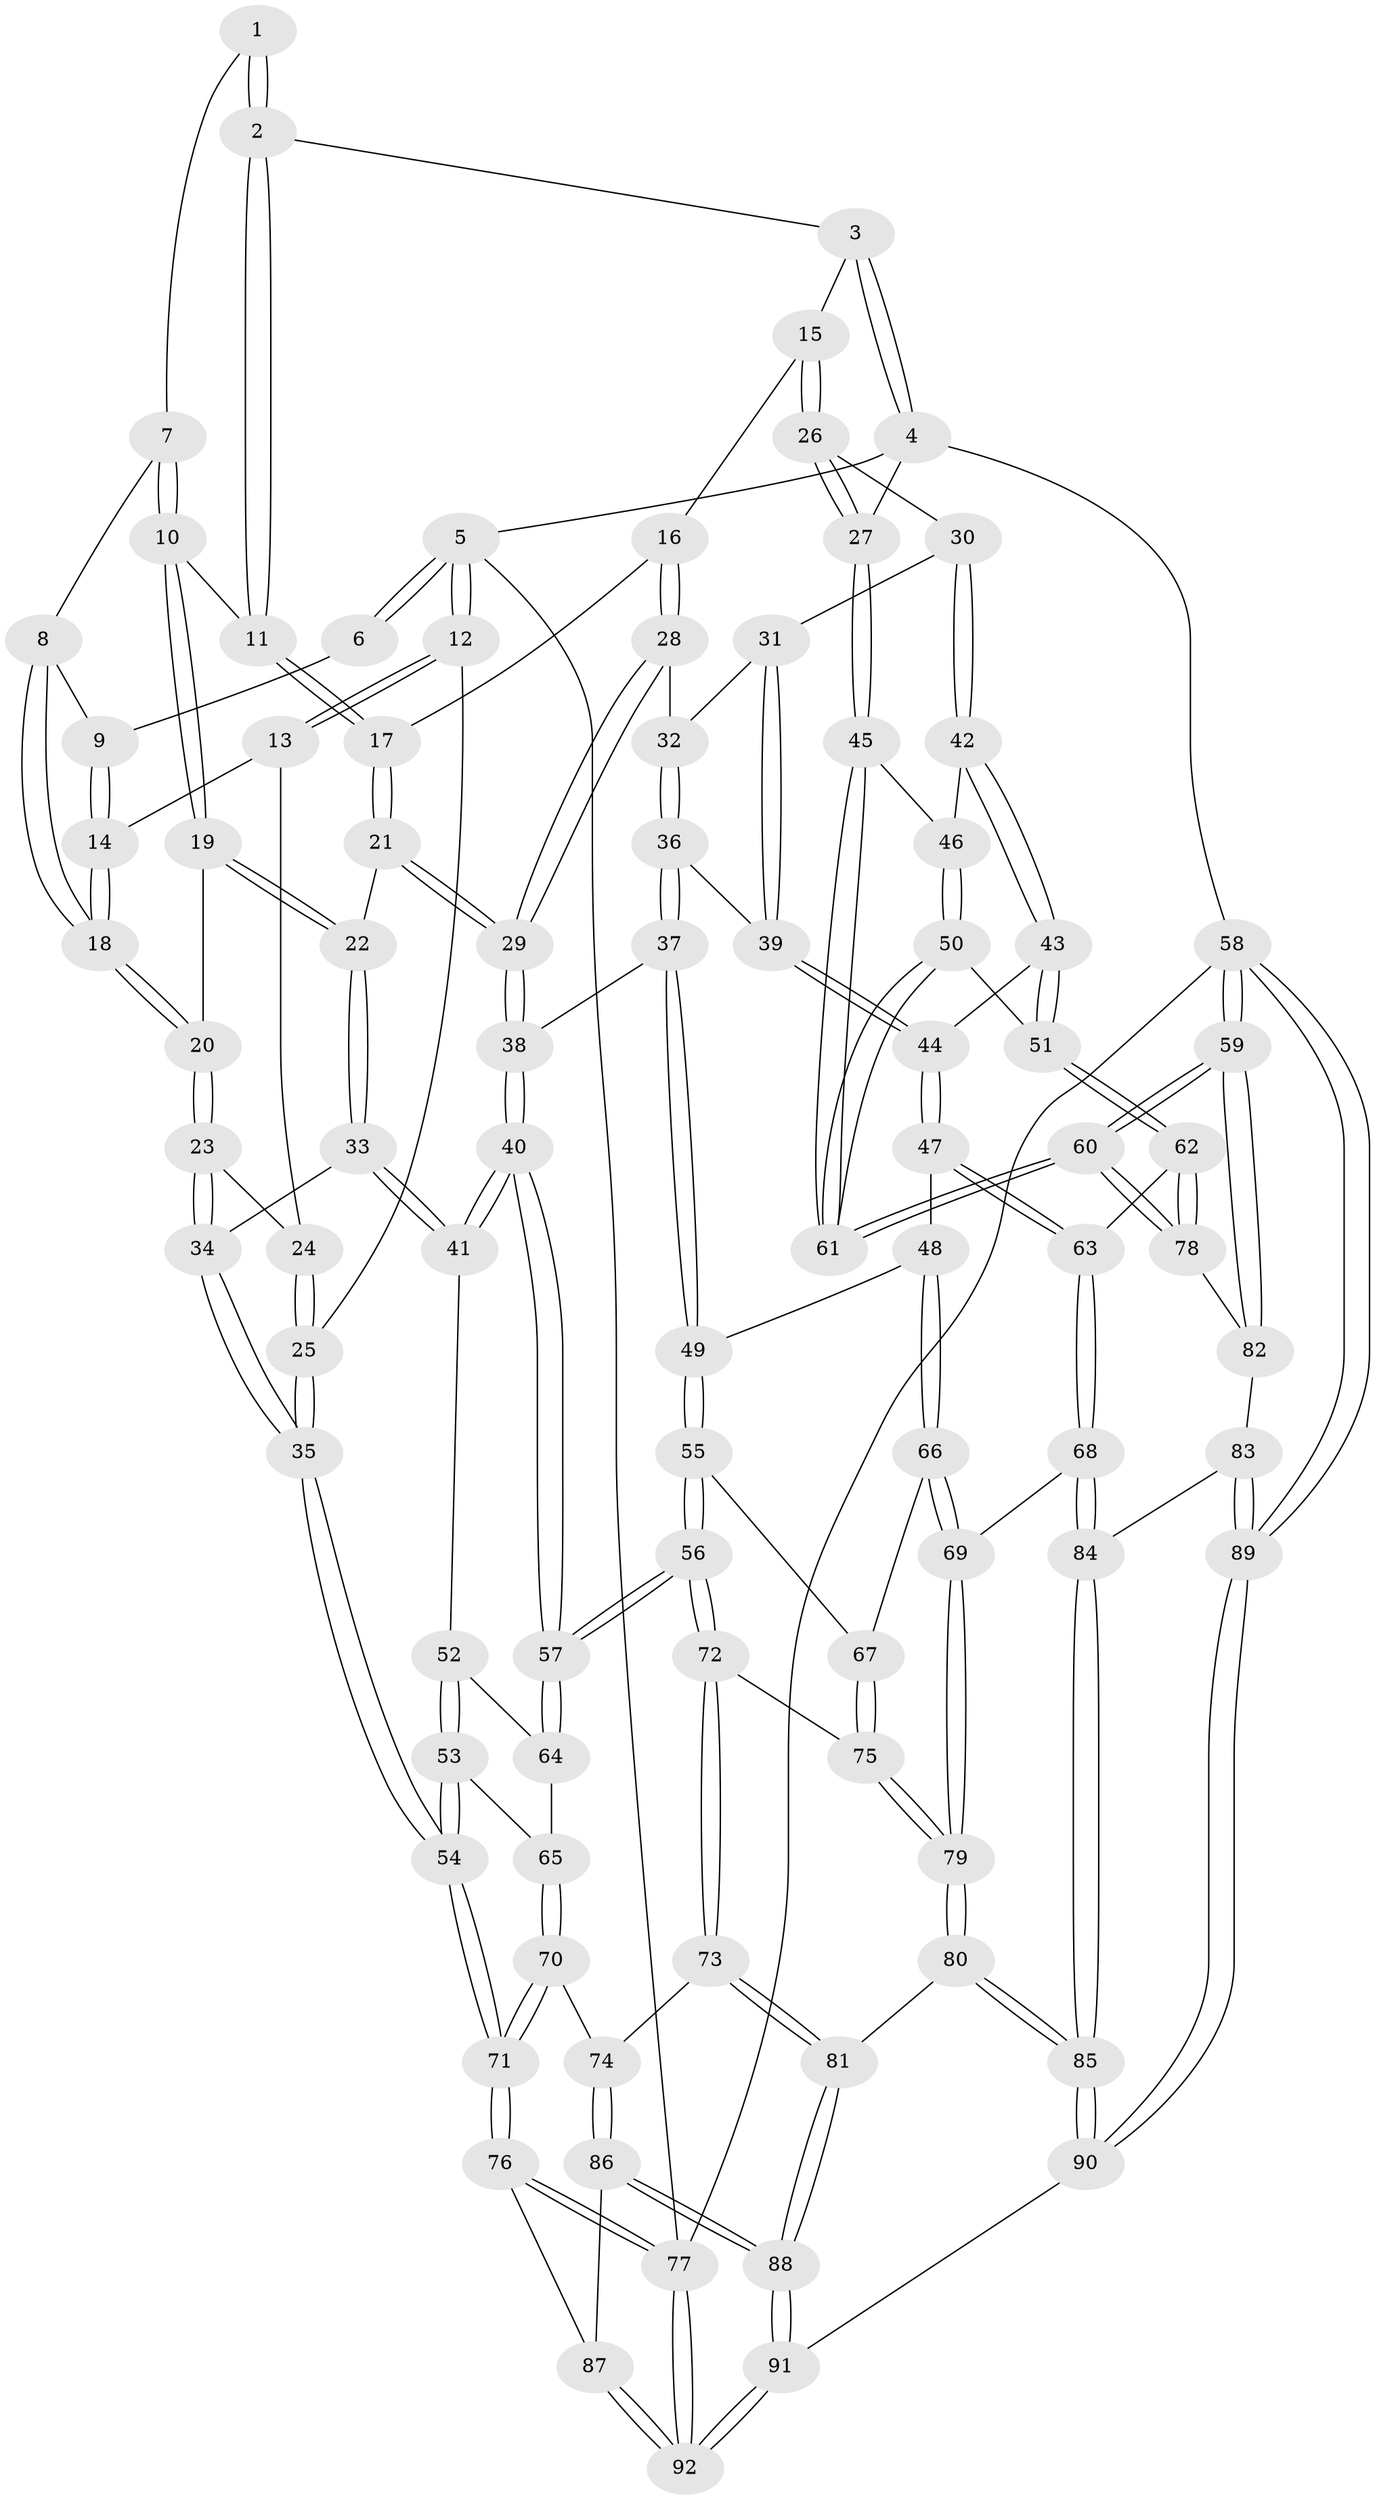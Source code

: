 // Generated by graph-tools (version 1.1) at 2025/11/02/27/25 16:11:51]
// undirected, 92 vertices, 227 edges
graph export_dot {
graph [start="1"]
  node [color=gray90,style=filled];
  1 [pos="+0.19226641347609688+0"];
  2 [pos="+0.5453758849710024+0"];
  3 [pos="+0.6923935059971847+0"];
  4 [pos="+1+0"];
  5 [pos="+0+0"];
  6 [pos="+0.18869989064167397+0"];
  7 [pos="+0.24500118642872287+0.02464993093147822"];
  8 [pos="+0.16968937965760236+0.0903816070882018"];
  9 [pos="+0.10999080899206634+0.04501090015028576"];
  10 [pos="+0.29428568962184176+0.09271127012952464"];
  11 [pos="+0.49879753218860745+0"];
  12 [pos="+0+0.0590479709838883"];
  13 [pos="+0+0.11189258562036554"];
  14 [pos="+0.04734336303846587+0.09315424903694064"];
  15 [pos="+0.7275633476132579+0.1585686114040927"];
  16 [pos="+0.670390319113644+0.20060739140874154"];
  17 [pos="+0.4873594783900475+0.07885548529703756"];
  18 [pos="+0.1892136270766658+0.17549907430069686"];
  19 [pos="+0.28526115556801646+0.19711506132051007"];
  20 [pos="+0.20599022977315246+0.20724302736481237"];
  21 [pos="+0.4351930165879619+0.24851576667762124"];
  22 [pos="+0.39174331096861353+0.25665018504459414"];
  23 [pos="+0.17827993270699596+0.23172225296246274"];
  24 [pos="+0.07958091620816156+0.20689508697668924"];
  25 [pos="+0+0.4613812696886352"];
  26 [pos="+0.8000058435914481+0.2052905857033944"];
  27 [pos="+1+0.1442876585205572"];
  28 [pos="+0.6302593574458137+0.24824692085262515"];
  29 [pos="+0.47523179309982483+0.2724219959640525"];
  30 [pos="+0.796491790355217+0.334902000373715"];
  31 [pos="+0.7389304090228466+0.346405961538215"];
  32 [pos="+0.6647556517875355+0.3260051486532049"];
  33 [pos="+0.3101446583119992+0.4168676536432064"];
  34 [pos="+0.13101428619094777+0.3906888562422447"];
  35 [pos="+0+0.5480006427058933"];
  36 [pos="+0.6255277205079034+0.42091235596080157"];
  37 [pos="+0.5975871020194603+0.45481909319187364"];
  38 [pos="+0.5404249442637186+0.451530553433387"];
  39 [pos="+0.7165374731204966+0.40555825165277504"];
  40 [pos="+0.4413093363921606+0.5548054971365681"];
  41 [pos="+0.33277944454063163+0.47115706776386146"];
  42 [pos="+0.85259188684098+0.4012343496579229"];
  43 [pos="+0.7990757551523058+0.4909400296102"];
  44 [pos="+0.7779234013113305+0.4955402310908456"];
  45 [pos="+1+0.25355334134690055"];
  46 [pos="+0.8732999854735478+0.3982666753461905"];
  47 [pos="+0.725591687155283+0.5219856452973671"];
  48 [pos="+0.6876905592023725+0.5244276055177441"];
  49 [pos="+0.6689684267325273+0.5176262215418305"];
  50 [pos="+0.9984028889303452+0.6083971425960751"];
  51 [pos="+0.9087096518267485+0.6232856538683529"];
  52 [pos="+0.24807723158472136+0.5457014357004016"];
  53 [pos="+0.1648147560290922+0.5810177494916658"];
  54 [pos="+0+0.5577999137508499"];
  55 [pos="+0.5676960713495879+0.6425267519278994"];
  56 [pos="+0.4478393644892033+0.6327802453482578"];
  57 [pos="+0.4437466220076267+0.6061705968913836"];
  58 [pos="+1+1"];
  59 [pos="+1+0.8523266010646594"];
  60 [pos="+1+0.7291509909473838"];
  61 [pos="+1+0.6111666445962066"];
  62 [pos="+0.8210558795887223+0.7136708684299012"];
  63 [pos="+0.7884305804763216+0.7234230568128875"];
  64 [pos="+0.28482656544088525+0.5923758827387281"];
  65 [pos="+0.26229247561736496+0.6581566144652972"];
  66 [pos="+0.671016027218921+0.6794040762859622"];
  67 [pos="+0.6050469303357734+0.663562749710449"];
  68 [pos="+0.7625507145125093+0.7401830806926086"];
  69 [pos="+0.7346272077811983+0.7372489655974758"];
  70 [pos="+0.3290588558113083+0.743409808902397"];
  71 [pos="+0+0.6454580773213178"];
  72 [pos="+0.4384230731885769+0.6558873606489397"];
  73 [pos="+0.38537086660451914+0.7507851260888091"];
  74 [pos="+0.3577367822684688+0.7637124403836595"];
  75 [pos="+0.5875847964062043+0.7543324875757749"];
  76 [pos="+0+0.7651106844750969"];
  77 [pos="+0+1"];
  78 [pos="+0.9117553512852692+0.800164926480824"];
  79 [pos="+0.6139396628364991+0.8160942206171315"];
  80 [pos="+0.5772348798018458+0.8670430629794512"];
  81 [pos="+0.5016474048650554+0.8385303565063587"];
  82 [pos="+0.9077965357297357+0.8912555690733852"];
  83 [pos="+0.9034636384223321+0.8961643627481912"];
  84 [pos="+0.7773613705714891+0.867331260968616"];
  85 [pos="+0.6621094842861399+1"];
  86 [pos="+0.3450847111387716+0.7833946387104714"];
  87 [pos="+0.2361968831472036+0.892580730069011"];
  88 [pos="+0.430747078581836+0.9864217342736064"];
  89 [pos="+0.900591272469563+1"];
  90 [pos="+0.6633269594477603+1"];
  91 [pos="+0.43404608024767727+1"];
  92 [pos="+0.29572782578808915+1"];
  1 -- 2;
  1 -- 2;
  1 -- 7;
  2 -- 3;
  2 -- 11;
  2 -- 11;
  3 -- 4;
  3 -- 4;
  3 -- 15;
  4 -- 5;
  4 -- 27;
  4 -- 58;
  5 -- 6;
  5 -- 6;
  5 -- 12;
  5 -- 12;
  5 -- 77;
  6 -- 9;
  7 -- 8;
  7 -- 10;
  7 -- 10;
  8 -- 9;
  8 -- 18;
  8 -- 18;
  9 -- 14;
  9 -- 14;
  10 -- 11;
  10 -- 19;
  10 -- 19;
  11 -- 17;
  11 -- 17;
  12 -- 13;
  12 -- 13;
  12 -- 25;
  13 -- 14;
  13 -- 24;
  14 -- 18;
  14 -- 18;
  15 -- 16;
  15 -- 26;
  15 -- 26;
  16 -- 17;
  16 -- 28;
  16 -- 28;
  17 -- 21;
  17 -- 21;
  18 -- 20;
  18 -- 20;
  19 -- 20;
  19 -- 22;
  19 -- 22;
  20 -- 23;
  20 -- 23;
  21 -- 22;
  21 -- 29;
  21 -- 29;
  22 -- 33;
  22 -- 33;
  23 -- 24;
  23 -- 34;
  23 -- 34;
  24 -- 25;
  24 -- 25;
  25 -- 35;
  25 -- 35;
  26 -- 27;
  26 -- 27;
  26 -- 30;
  27 -- 45;
  27 -- 45;
  28 -- 29;
  28 -- 29;
  28 -- 32;
  29 -- 38;
  29 -- 38;
  30 -- 31;
  30 -- 42;
  30 -- 42;
  31 -- 32;
  31 -- 39;
  31 -- 39;
  32 -- 36;
  32 -- 36;
  33 -- 34;
  33 -- 41;
  33 -- 41;
  34 -- 35;
  34 -- 35;
  35 -- 54;
  35 -- 54;
  36 -- 37;
  36 -- 37;
  36 -- 39;
  37 -- 38;
  37 -- 49;
  37 -- 49;
  38 -- 40;
  38 -- 40;
  39 -- 44;
  39 -- 44;
  40 -- 41;
  40 -- 41;
  40 -- 57;
  40 -- 57;
  41 -- 52;
  42 -- 43;
  42 -- 43;
  42 -- 46;
  43 -- 44;
  43 -- 51;
  43 -- 51;
  44 -- 47;
  44 -- 47;
  45 -- 46;
  45 -- 61;
  45 -- 61;
  46 -- 50;
  46 -- 50;
  47 -- 48;
  47 -- 63;
  47 -- 63;
  48 -- 49;
  48 -- 66;
  48 -- 66;
  49 -- 55;
  49 -- 55;
  50 -- 51;
  50 -- 61;
  50 -- 61;
  51 -- 62;
  51 -- 62;
  52 -- 53;
  52 -- 53;
  52 -- 64;
  53 -- 54;
  53 -- 54;
  53 -- 65;
  54 -- 71;
  54 -- 71;
  55 -- 56;
  55 -- 56;
  55 -- 67;
  56 -- 57;
  56 -- 57;
  56 -- 72;
  56 -- 72;
  57 -- 64;
  57 -- 64;
  58 -- 59;
  58 -- 59;
  58 -- 89;
  58 -- 89;
  58 -- 77;
  59 -- 60;
  59 -- 60;
  59 -- 82;
  59 -- 82;
  60 -- 61;
  60 -- 61;
  60 -- 78;
  60 -- 78;
  62 -- 63;
  62 -- 78;
  62 -- 78;
  63 -- 68;
  63 -- 68;
  64 -- 65;
  65 -- 70;
  65 -- 70;
  66 -- 67;
  66 -- 69;
  66 -- 69;
  67 -- 75;
  67 -- 75;
  68 -- 69;
  68 -- 84;
  68 -- 84;
  69 -- 79;
  69 -- 79;
  70 -- 71;
  70 -- 71;
  70 -- 74;
  71 -- 76;
  71 -- 76;
  72 -- 73;
  72 -- 73;
  72 -- 75;
  73 -- 74;
  73 -- 81;
  73 -- 81;
  74 -- 86;
  74 -- 86;
  75 -- 79;
  75 -- 79;
  76 -- 77;
  76 -- 77;
  76 -- 87;
  77 -- 92;
  77 -- 92;
  78 -- 82;
  79 -- 80;
  79 -- 80;
  80 -- 81;
  80 -- 85;
  80 -- 85;
  81 -- 88;
  81 -- 88;
  82 -- 83;
  83 -- 84;
  83 -- 89;
  83 -- 89;
  84 -- 85;
  84 -- 85;
  85 -- 90;
  85 -- 90;
  86 -- 87;
  86 -- 88;
  86 -- 88;
  87 -- 92;
  87 -- 92;
  88 -- 91;
  88 -- 91;
  89 -- 90;
  89 -- 90;
  90 -- 91;
  91 -- 92;
  91 -- 92;
}
